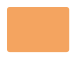 @startuml

skinparam ClassBackgroundColor #SandyBrown
skinparam ClassFontColor #SandyBrown
skinparam ClassBorderColor #SandyBrown

skinparam ClassStereotypeFontSize 0
skinparam CircledCharacterFontSize 0
skinparam CircledCharacterRadius 0
skinparam ClassBorderThickness 0
skinparam Shadowing false

class Dummy

@enduml